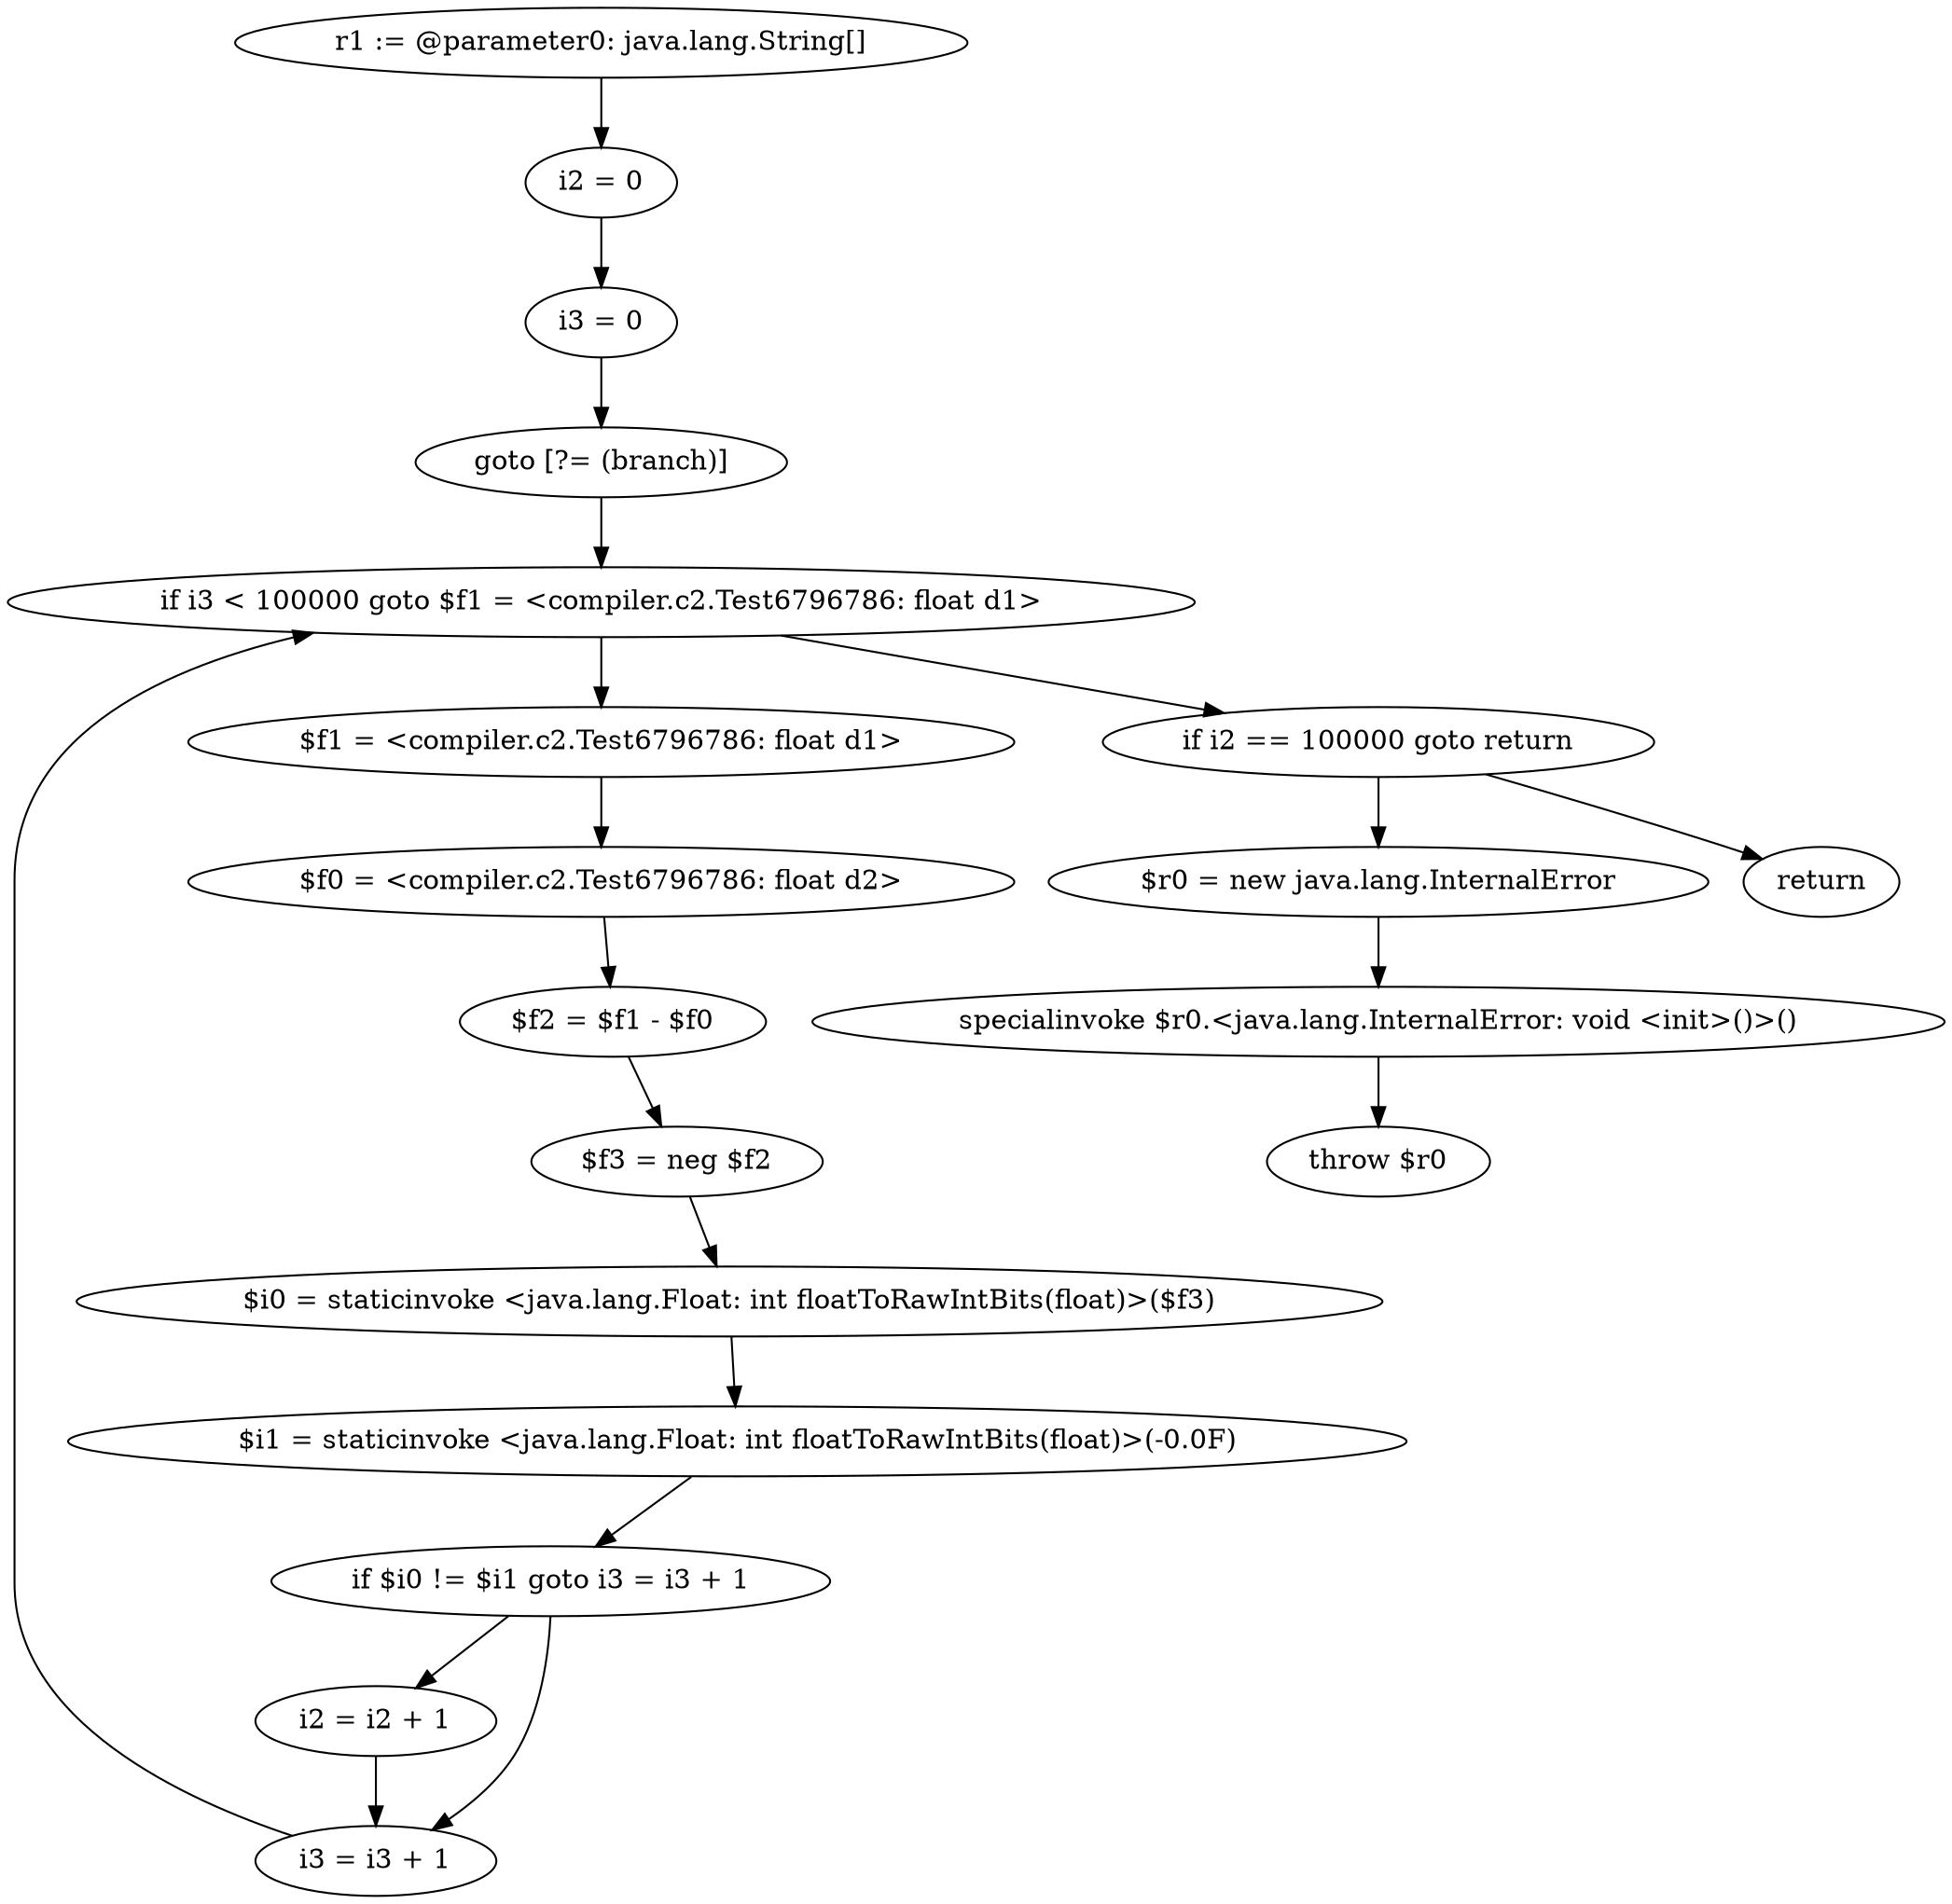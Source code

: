 digraph "unitGraph" {
    "r1 := @parameter0: java.lang.String[]"
    "i2 = 0"
    "i3 = 0"
    "goto [?= (branch)]"
    "$f1 = <compiler.c2.Test6796786: float d1>"
    "$f0 = <compiler.c2.Test6796786: float d2>"
    "$f2 = $f1 - $f0"
    "$f3 = neg $f2"
    "$i0 = staticinvoke <java.lang.Float: int floatToRawIntBits(float)>($f3)"
    "$i1 = staticinvoke <java.lang.Float: int floatToRawIntBits(float)>(-0.0F)"
    "if $i0 != $i1 goto i3 = i3 + 1"
    "i2 = i2 + 1"
    "i3 = i3 + 1"
    "if i3 < 100000 goto $f1 = <compiler.c2.Test6796786: float d1>"
    "if i2 == 100000 goto return"
    "$r0 = new java.lang.InternalError"
    "specialinvoke $r0.<java.lang.InternalError: void <init>()>()"
    "throw $r0"
    "return"
    "r1 := @parameter0: java.lang.String[]"->"i2 = 0";
    "i2 = 0"->"i3 = 0";
    "i3 = 0"->"goto [?= (branch)]";
    "goto [?= (branch)]"->"if i3 < 100000 goto $f1 = <compiler.c2.Test6796786: float d1>";
    "$f1 = <compiler.c2.Test6796786: float d1>"->"$f0 = <compiler.c2.Test6796786: float d2>";
    "$f0 = <compiler.c2.Test6796786: float d2>"->"$f2 = $f1 - $f0";
    "$f2 = $f1 - $f0"->"$f3 = neg $f2";
    "$f3 = neg $f2"->"$i0 = staticinvoke <java.lang.Float: int floatToRawIntBits(float)>($f3)";
    "$i0 = staticinvoke <java.lang.Float: int floatToRawIntBits(float)>($f3)"->"$i1 = staticinvoke <java.lang.Float: int floatToRawIntBits(float)>(-0.0F)";
    "$i1 = staticinvoke <java.lang.Float: int floatToRawIntBits(float)>(-0.0F)"->"if $i0 != $i1 goto i3 = i3 + 1";
    "if $i0 != $i1 goto i3 = i3 + 1"->"i2 = i2 + 1";
    "if $i0 != $i1 goto i3 = i3 + 1"->"i3 = i3 + 1";
    "i2 = i2 + 1"->"i3 = i3 + 1";
    "i3 = i3 + 1"->"if i3 < 100000 goto $f1 = <compiler.c2.Test6796786: float d1>";
    "if i3 < 100000 goto $f1 = <compiler.c2.Test6796786: float d1>"->"if i2 == 100000 goto return";
    "if i3 < 100000 goto $f1 = <compiler.c2.Test6796786: float d1>"->"$f1 = <compiler.c2.Test6796786: float d1>";
    "if i2 == 100000 goto return"->"$r0 = new java.lang.InternalError";
    "if i2 == 100000 goto return"->"return";
    "$r0 = new java.lang.InternalError"->"specialinvoke $r0.<java.lang.InternalError: void <init>()>()";
    "specialinvoke $r0.<java.lang.InternalError: void <init>()>()"->"throw $r0";
}
